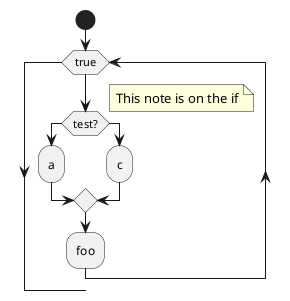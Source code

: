 {
  "sha1": "8xoro22svart1veff636hzh95ujkz6k",
  "insertion": {
    "when": "2024-05-30T20:48:21.546Z",
    "url": "https://forum.plantuml.net/4696/notes-on-conditionnal-elements?show=18077#c18077",
    "user": "plantuml@gmail.com"
  }
}
@startuml
start
while (true)
if (test?) then
:a;
else
:c;
endif
note right: This note is on the if
:foo;
end while
@enduml

